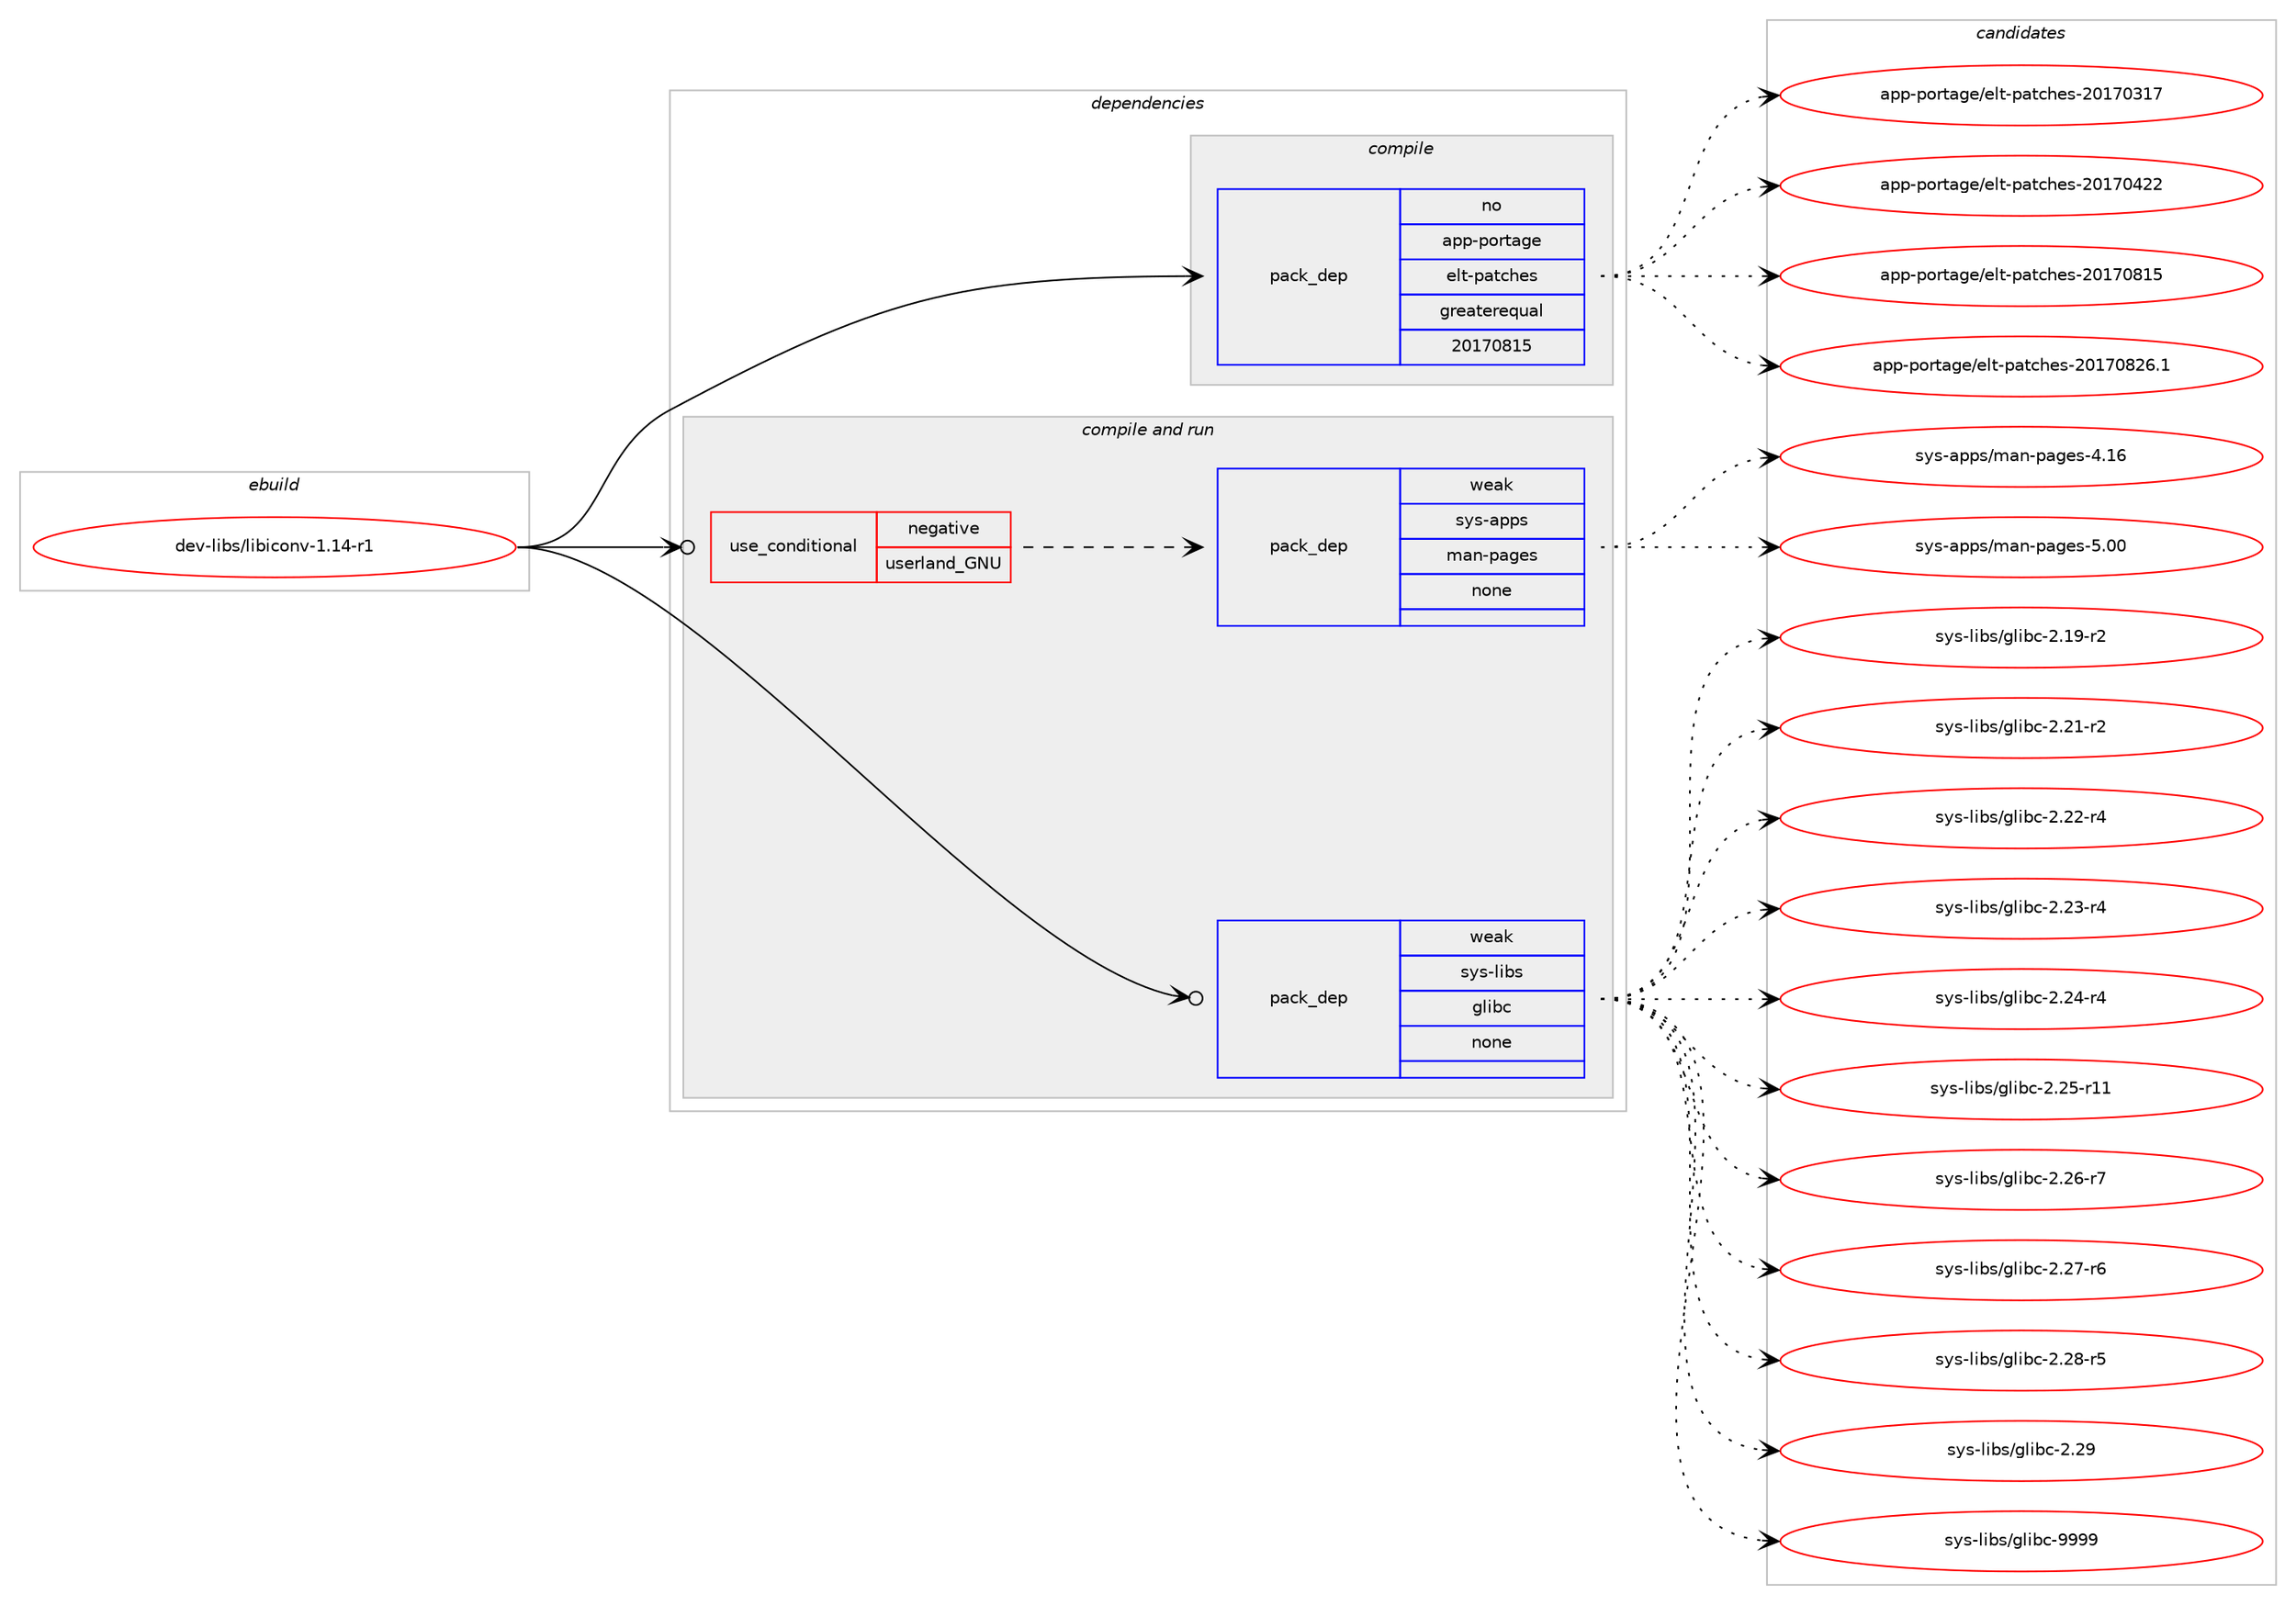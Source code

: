 digraph prolog {

# *************
# Graph options
# *************

newrank=true;
concentrate=true;
compound=true;
graph [rankdir=LR,fontname=Helvetica,fontsize=10,ranksep=1.5];#, ranksep=2.5, nodesep=0.2];
edge  [arrowhead=vee];
node  [fontname=Helvetica,fontsize=10];

# **********
# The ebuild
# **********

subgraph cluster_leftcol {
color=gray;
rank=same;
label=<<i>ebuild</i>>;
id [label="dev-libs/libiconv-1.14-r1", color=red, width=4, href="../dev-libs/libiconv-1.14-r1.svg"];
}

# ****************
# The dependencies
# ****************

subgraph cluster_midcol {
color=gray;
label=<<i>dependencies</i>>;
subgraph cluster_compile {
fillcolor="#eeeeee";
style=filled;
label=<<i>compile</i>>;
subgraph pack979446 {
dependency1368349 [label=<<TABLE BORDER="0" CELLBORDER="1" CELLSPACING="0" CELLPADDING="4" WIDTH="220"><TR><TD ROWSPAN="6" CELLPADDING="30">pack_dep</TD></TR><TR><TD WIDTH="110">no</TD></TR><TR><TD>app-portage</TD></TR><TR><TD>elt-patches</TD></TR><TR><TD>greaterequal</TD></TR><TR><TD>20170815</TD></TR></TABLE>>, shape=none, color=blue];
}
id:e -> dependency1368349:w [weight=20,style="solid",arrowhead="vee"];
}
subgraph cluster_compileandrun {
fillcolor="#eeeeee";
style=filled;
label=<<i>compile and run</i>>;
subgraph cond366072 {
dependency1368350 [label=<<TABLE BORDER="0" CELLBORDER="1" CELLSPACING="0" CELLPADDING="4"><TR><TD ROWSPAN="3" CELLPADDING="10">use_conditional</TD></TR><TR><TD>negative</TD></TR><TR><TD>userland_GNU</TD></TR></TABLE>>, shape=none, color=red];
subgraph pack979447 {
dependency1368351 [label=<<TABLE BORDER="0" CELLBORDER="1" CELLSPACING="0" CELLPADDING="4" WIDTH="220"><TR><TD ROWSPAN="6" CELLPADDING="30">pack_dep</TD></TR><TR><TD WIDTH="110">weak</TD></TR><TR><TD>sys-apps</TD></TR><TR><TD>man-pages</TD></TR><TR><TD>none</TD></TR><TR><TD></TD></TR></TABLE>>, shape=none, color=blue];
}
dependency1368350:e -> dependency1368351:w [weight=20,style="dashed",arrowhead="vee"];
}
id:e -> dependency1368350:w [weight=20,style="solid",arrowhead="odotvee"];
subgraph pack979448 {
dependency1368352 [label=<<TABLE BORDER="0" CELLBORDER="1" CELLSPACING="0" CELLPADDING="4" WIDTH="220"><TR><TD ROWSPAN="6" CELLPADDING="30">pack_dep</TD></TR><TR><TD WIDTH="110">weak</TD></TR><TR><TD>sys-libs</TD></TR><TR><TD>glibc</TD></TR><TR><TD>none</TD></TR><TR><TD></TD></TR></TABLE>>, shape=none, color=blue];
}
id:e -> dependency1368352:w [weight=20,style="solid",arrowhead="odotvee"];
}
subgraph cluster_run {
fillcolor="#eeeeee";
style=filled;
label=<<i>run</i>>;
}
}

# **************
# The candidates
# **************

subgraph cluster_choices {
rank=same;
color=gray;
label=<<i>candidates</i>>;

subgraph choice979446 {
color=black;
nodesep=1;
choice97112112451121111141169710310147101108116451129711699104101115455048495548514955 [label="app-portage/elt-patches-20170317", color=red, width=4,href="../app-portage/elt-patches-20170317.svg"];
choice97112112451121111141169710310147101108116451129711699104101115455048495548525050 [label="app-portage/elt-patches-20170422", color=red, width=4,href="../app-portage/elt-patches-20170422.svg"];
choice97112112451121111141169710310147101108116451129711699104101115455048495548564953 [label="app-portage/elt-patches-20170815", color=red, width=4,href="../app-portage/elt-patches-20170815.svg"];
choice971121124511211111411697103101471011081164511297116991041011154550484955485650544649 [label="app-portage/elt-patches-20170826.1", color=red, width=4,href="../app-portage/elt-patches-20170826.1.svg"];
dependency1368349:e -> choice97112112451121111141169710310147101108116451129711699104101115455048495548514955:w [style=dotted,weight="100"];
dependency1368349:e -> choice97112112451121111141169710310147101108116451129711699104101115455048495548525050:w [style=dotted,weight="100"];
dependency1368349:e -> choice97112112451121111141169710310147101108116451129711699104101115455048495548564953:w [style=dotted,weight="100"];
dependency1368349:e -> choice971121124511211111411697103101471011081164511297116991041011154550484955485650544649:w [style=dotted,weight="100"];
}
subgraph choice979447 {
color=black;
nodesep=1;
choice1151211154597112112115471099711045112971031011154552464954 [label="sys-apps/man-pages-4.16", color=red, width=4,href="../sys-apps/man-pages-4.16.svg"];
choice1151211154597112112115471099711045112971031011154553464848 [label="sys-apps/man-pages-5.00", color=red, width=4,href="../sys-apps/man-pages-5.00.svg"];
dependency1368351:e -> choice1151211154597112112115471099711045112971031011154552464954:w [style=dotted,weight="100"];
dependency1368351:e -> choice1151211154597112112115471099711045112971031011154553464848:w [style=dotted,weight="100"];
}
subgraph choice979448 {
color=black;
nodesep=1;
choice115121115451081059811547103108105989945504649574511450 [label="sys-libs/glibc-2.19-r2", color=red, width=4,href="../sys-libs/glibc-2.19-r2.svg"];
choice115121115451081059811547103108105989945504650494511450 [label="sys-libs/glibc-2.21-r2", color=red, width=4,href="../sys-libs/glibc-2.21-r2.svg"];
choice115121115451081059811547103108105989945504650504511452 [label="sys-libs/glibc-2.22-r4", color=red, width=4,href="../sys-libs/glibc-2.22-r4.svg"];
choice115121115451081059811547103108105989945504650514511452 [label="sys-libs/glibc-2.23-r4", color=red, width=4,href="../sys-libs/glibc-2.23-r4.svg"];
choice115121115451081059811547103108105989945504650524511452 [label="sys-libs/glibc-2.24-r4", color=red, width=4,href="../sys-libs/glibc-2.24-r4.svg"];
choice11512111545108105981154710310810598994550465053451144949 [label="sys-libs/glibc-2.25-r11", color=red, width=4,href="../sys-libs/glibc-2.25-r11.svg"];
choice115121115451081059811547103108105989945504650544511455 [label="sys-libs/glibc-2.26-r7", color=red, width=4,href="../sys-libs/glibc-2.26-r7.svg"];
choice115121115451081059811547103108105989945504650554511454 [label="sys-libs/glibc-2.27-r6", color=red, width=4,href="../sys-libs/glibc-2.27-r6.svg"];
choice115121115451081059811547103108105989945504650564511453 [label="sys-libs/glibc-2.28-r5", color=red, width=4,href="../sys-libs/glibc-2.28-r5.svg"];
choice11512111545108105981154710310810598994550465057 [label="sys-libs/glibc-2.29", color=red, width=4,href="../sys-libs/glibc-2.29.svg"];
choice11512111545108105981154710310810598994557575757 [label="sys-libs/glibc-9999", color=red, width=4,href="../sys-libs/glibc-9999.svg"];
dependency1368352:e -> choice115121115451081059811547103108105989945504649574511450:w [style=dotted,weight="100"];
dependency1368352:e -> choice115121115451081059811547103108105989945504650494511450:w [style=dotted,weight="100"];
dependency1368352:e -> choice115121115451081059811547103108105989945504650504511452:w [style=dotted,weight="100"];
dependency1368352:e -> choice115121115451081059811547103108105989945504650514511452:w [style=dotted,weight="100"];
dependency1368352:e -> choice115121115451081059811547103108105989945504650524511452:w [style=dotted,weight="100"];
dependency1368352:e -> choice11512111545108105981154710310810598994550465053451144949:w [style=dotted,weight="100"];
dependency1368352:e -> choice115121115451081059811547103108105989945504650544511455:w [style=dotted,weight="100"];
dependency1368352:e -> choice115121115451081059811547103108105989945504650554511454:w [style=dotted,weight="100"];
dependency1368352:e -> choice115121115451081059811547103108105989945504650564511453:w [style=dotted,weight="100"];
dependency1368352:e -> choice11512111545108105981154710310810598994550465057:w [style=dotted,weight="100"];
dependency1368352:e -> choice11512111545108105981154710310810598994557575757:w [style=dotted,weight="100"];
}
}

}
